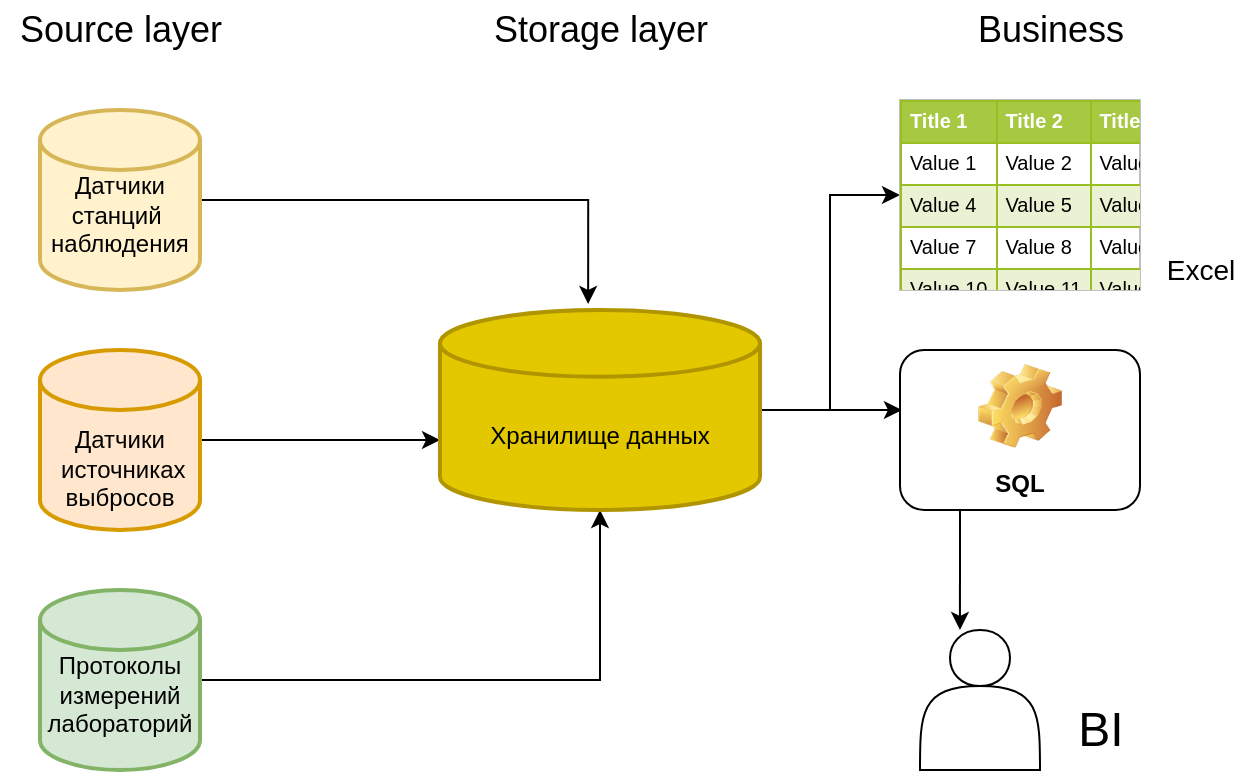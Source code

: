 <mxfile version="20.0.1" type="device"><diagram id="2L9sN-U_eqGhSDmdRvza" name="Page-1"><mxGraphModel dx="830" dy="572" grid="1" gridSize="10" guides="1" tooltips="1" connect="1" arrows="1" fold="1" page="1" pageScale="1" pageWidth="827" pageHeight="1169" math="0" shadow="0"><root><mxCell id="0"/><mxCell id="1" parent="0"/><mxCell id="9nzCanavE9pbWVNWDhq7-15" style="edgeStyle=orthogonalEdgeStyle;rounded=0;orthogonalLoop=1;jettySize=auto;html=1;exitX=1;exitY=0.5;exitDx=0;exitDy=0;exitPerimeter=0;entryX=0.463;entryY=-0.03;entryDx=0;entryDy=0;entryPerimeter=0;fontSize=24;" edge="1" parent="1" source="9nzCanavE9pbWVNWDhq7-1" target="9nzCanavE9pbWVNWDhq7-7"><mxGeometry relative="1" as="geometry"/></mxCell><mxCell id="9nzCanavE9pbWVNWDhq7-1" value="&lt;br&gt;Датчики&lt;br&gt;станций&amp;nbsp;&lt;br&gt;наблюдения" style="strokeWidth=2;html=1;shape=mxgraph.flowchart.database;whiteSpace=wrap;fillColor=#fff2cc;strokeColor=#d6b656;" vertex="1" parent="1"><mxGeometry x="120" y="70" width="80" height="90" as="geometry"/></mxCell><mxCell id="9nzCanavE9pbWVNWDhq7-17" style="edgeStyle=orthogonalEdgeStyle;rounded=0;orthogonalLoop=1;jettySize=auto;html=1;exitX=1;exitY=0.5;exitDx=0;exitDy=0;exitPerimeter=0;entryX=0;entryY=0.65;entryDx=0;entryDy=0;entryPerimeter=0;fontSize=24;" edge="1" parent="1" source="9nzCanavE9pbWVNWDhq7-2" target="9nzCanavE9pbWVNWDhq7-7"><mxGeometry relative="1" as="geometry"/></mxCell><mxCell id="9nzCanavE9pbWVNWDhq7-2" value="&lt;br&gt;&lt;br&gt;Датчики &amp;nbsp;источниках выбросов" style="strokeWidth=2;html=1;shape=mxgraph.flowchart.database;whiteSpace=wrap;fillColor=#ffe6cc;strokeColor=#d79b00;" vertex="1" parent="1"><mxGeometry x="120" y="190" width="80" height="90" as="geometry"/></mxCell><mxCell id="9nzCanavE9pbWVNWDhq7-16" style="edgeStyle=orthogonalEdgeStyle;rounded=0;orthogonalLoop=1;jettySize=auto;html=1;entryX=0.5;entryY=1;entryDx=0;entryDy=0;entryPerimeter=0;fontSize=24;" edge="1" parent="1" source="9nzCanavE9pbWVNWDhq7-3" target="9nzCanavE9pbWVNWDhq7-7"><mxGeometry relative="1" as="geometry"/></mxCell><mxCell id="9nzCanavE9pbWVNWDhq7-3" value="&lt;br&gt;Протоколы измерений лабораторий" style="strokeWidth=2;html=1;shape=mxgraph.flowchart.database;whiteSpace=wrap;fillColor=#d5e8d4;strokeColor=#82b366;" vertex="1" parent="1"><mxGeometry x="120" y="310" width="80" height="90" as="geometry"/></mxCell><mxCell id="9nzCanavE9pbWVNWDhq7-4" value="&lt;font style=&quot;font-size: 18px;&quot;&gt;Source layer&lt;br&gt;&lt;/font&gt;" style="text;html=1;align=center;verticalAlign=middle;resizable=0;points=[];autosize=1;strokeColor=none;fillColor=none;" vertex="1" parent="1"><mxGeometry x="100" y="20" width="120" height="20" as="geometry"/></mxCell><mxCell id="9nzCanavE9pbWVNWDhq7-5" value="Storage layer" style="text;html=1;align=center;verticalAlign=middle;resizable=0;points=[];autosize=1;strokeColor=none;fillColor=none;fontSize=18;" vertex="1" parent="1"><mxGeometry x="340" y="15" width="120" height="30" as="geometry"/></mxCell><mxCell id="9nzCanavE9pbWVNWDhq7-6" value="Business" style="text;html=1;align=center;verticalAlign=middle;resizable=0;points=[];autosize=1;strokeColor=none;fillColor=none;fontSize=18;" vertex="1" parent="1"><mxGeometry x="580" y="15" width="90" height="30" as="geometry"/></mxCell><mxCell id="9nzCanavE9pbWVNWDhq7-18" style="edgeStyle=orthogonalEdgeStyle;rounded=0;orthogonalLoop=1;jettySize=auto;html=1;exitX=1;exitY=0.5;exitDx=0;exitDy=0;exitPerimeter=0;entryX=0;entryY=0.5;entryDx=0;entryDy=0;fontSize=24;" edge="1" parent="1" source="9nzCanavE9pbWVNWDhq7-7" target="9nzCanavE9pbWVNWDhq7-9"><mxGeometry relative="1" as="geometry"><Array as="points"><mxPoint x="515" y="220"/><mxPoint x="515" y="113"/></Array></mxGeometry></mxCell><mxCell id="9nzCanavE9pbWVNWDhq7-19" style="edgeStyle=orthogonalEdgeStyle;rounded=0;orthogonalLoop=1;jettySize=auto;html=1;exitX=1;exitY=0.5;exitDx=0;exitDy=0;exitPerimeter=0;entryX=0.008;entryY=0.375;entryDx=0;entryDy=0;entryPerimeter=0;fontSize=24;" edge="1" parent="1" source="9nzCanavE9pbWVNWDhq7-7" target="9nzCanavE9pbWVNWDhq7-12"><mxGeometry relative="1" as="geometry"/></mxCell><mxCell id="9nzCanavE9pbWVNWDhq7-7" value="&lt;font style=&quot;font-size: 12px;&quot;&gt;&lt;br&gt;Хранилище данных&lt;/font&gt;" style="strokeWidth=2;html=1;shape=mxgraph.flowchart.database;whiteSpace=wrap;fontSize=18;fillColor=#e3c800;fontColor=#000000;strokeColor=#B09500;" vertex="1" parent="1"><mxGeometry x="320" y="170" width="160" height="100" as="geometry"/></mxCell><mxCell id="9nzCanavE9pbWVNWDhq7-9" value="&lt;table border=&quot;1&quot; width=&quot;100%&quot; height=&quot;100%&quot; cellpadding=&quot;4&quot; style=&quot;width:100%;height:100%;border-collapse:collapse;&quot;&gt;&lt;tr style=&quot;background-color:#A7C942;color:#ffffff;border:1px solid #98bf21;&quot;&gt;&lt;th align=&quot;left&quot;&gt;Title 1&lt;/th&gt;&lt;th align=&quot;left&quot;&gt;Title 2&lt;/th&gt;&lt;th align=&quot;left&quot;&gt;Title 3&lt;/th&gt;&lt;/tr&gt;&lt;tr style=&quot;border:1px solid #98bf21;&quot;&gt;&lt;td&gt;Value 1&lt;/td&gt;&lt;td&gt;Value 2&lt;/td&gt;&lt;td&gt;Value 3&lt;/td&gt;&lt;/tr&gt;&lt;tr style=&quot;background-color:#EAF2D3;border:1px solid #98bf21;&quot;&gt;&lt;td&gt;Value 4&lt;/td&gt;&lt;td&gt;Value 5&lt;/td&gt;&lt;td&gt;Value 6&lt;/td&gt;&lt;/tr&gt;&lt;tr style=&quot;border:1px solid #98bf21;&quot;&gt;&lt;td&gt;Value 7&lt;/td&gt;&lt;td&gt;Value 8&lt;/td&gt;&lt;td&gt;Value 9&lt;/td&gt;&lt;/tr&gt;&lt;tr style=&quot;background-color:#EAF2D3;border:1px solid #98bf21;&quot;&gt;&lt;td&gt;Value 10&lt;/td&gt;&lt;td&gt;Value 11&lt;/td&gt;&lt;td&gt;Value 12&lt;/td&gt;&lt;/tr&gt;&lt;/table&gt;" style="text;html=1;strokeColor=#c0c0c0;fillColor=#ffffff;overflow=fill;rounded=0;fontSize=10;" vertex="1" parent="1"><mxGeometry x="550" y="65" width="120" height="95" as="geometry"/></mxCell><mxCell id="9nzCanavE9pbWVNWDhq7-10" value="&lt;font style=&quot;font-size: 14px;&quot;&gt;Excel&lt;/font&gt;" style="text;html=1;align=center;verticalAlign=middle;resizable=0;points=[];autosize=1;strokeColor=none;fillColor=none;fontSize=10;" vertex="1" parent="1"><mxGeometry x="675" y="140" width="50" height="20" as="geometry"/></mxCell><mxCell id="9nzCanavE9pbWVNWDhq7-20" style="edgeStyle=orthogonalEdgeStyle;rounded=0;orthogonalLoop=1;jettySize=auto;html=1;exitX=0.25;exitY=1;exitDx=0;exitDy=0;entryX=0.333;entryY=0;entryDx=0;entryDy=0;entryPerimeter=0;fontSize=24;" edge="1" parent="1" source="9nzCanavE9pbWVNWDhq7-12" target="9nzCanavE9pbWVNWDhq7-13"><mxGeometry relative="1" as="geometry"/></mxCell><mxCell id="9nzCanavE9pbWVNWDhq7-12" value="SQL" style="label;whiteSpace=wrap;html=1;align=center;verticalAlign=bottom;spacingLeft=0;spacingBottom=4;imageAlign=center;imageVerticalAlign=top;image=img/clipart/Gear_128x128.png;fontSize=12;" vertex="1" parent="1"><mxGeometry x="550" y="190" width="120" height="80" as="geometry"/></mxCell><mxCell id="9nzCanavE9pbWVNWDhq7-13" value="" style="shape=actor;whiteSpace=wrap;html=1;fontSize=12;" vertex="1" parent="1"><mxGeometry x="560" y="330" width="60" height="70" as="geometry"/></mxCell><mxCell id="9nzCanavE9pbWVNWDhq7-14" value="&lt;font style=&quot;font-size: 24px;&quot;&gt;BI&lt;/font&gt;" style="text;html=1;align=center;verticalAlign=middle;resizable=0;points=[];autosize=1;strokeColor=none;fillColor=none;fontSize=12;" vertex="1" parent="1"><mxGeometry x="630" y="370" width="40" height="20" as="geometry"/></mxCell></root></mxGraphModel></diagram></mxfile>